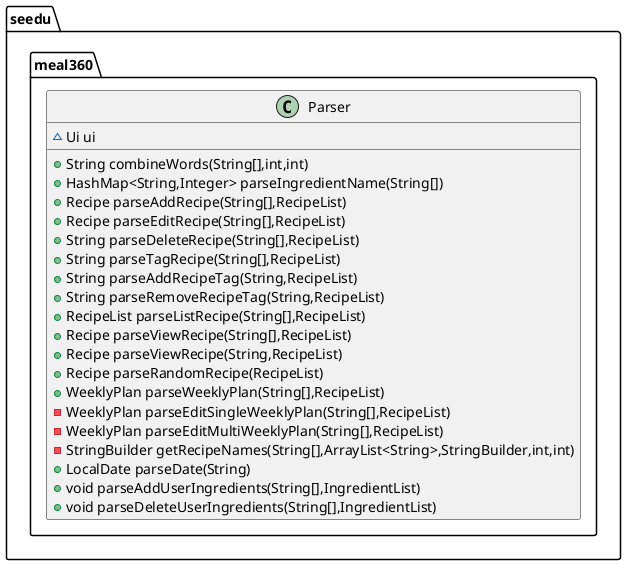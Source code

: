 @startuml
class seedu.meal360.Parser {
~ Ui ui
+ String combineWords(String[],int,int)
+ HashMap<String,Integer> parseIngredientName(String[])
+ Recipe parseAddRecipe(String[],RecipeList)
+ Recipe parseEditRecipe(String[],RecipeList)
+ String parseDeleteRecipe(String[],RecipeList)
+ String parseTagRecipe(String[],RecipeList)
+ String parseAddRecipeTag(String,RecipeList)
+ String parseRemoveRecipeTag(String,RecipeList)
+ RecipeList parseListRecipe(String[],RecipeList)
+ Recipe parseViewRecipe(String[],RecipeList)
+ Recipe parseViewRecipe(String,RecipeList)
+ Recipe parseRandomRecipe(RecipeList)
+ WeeklyPlan parseWeeklyPlan(String[],RecipeList)
- WeeklyPlan parseEditSingleWeeklyPlan(String[],RecipeList)
- WeeklyPlan parseEditMultiWeeklyPlan(String[],RecipeList)
- StringBuilder getRecipeNames(String[],ArrayList<String>,StringBuilder,int,int)
+ LocalDate parseDate(String)
+ void parseAddUserIngredients(String[],IngredientList)
+ void parseDeleteUserIngredients(String[],IngredientList)
}
@enduml